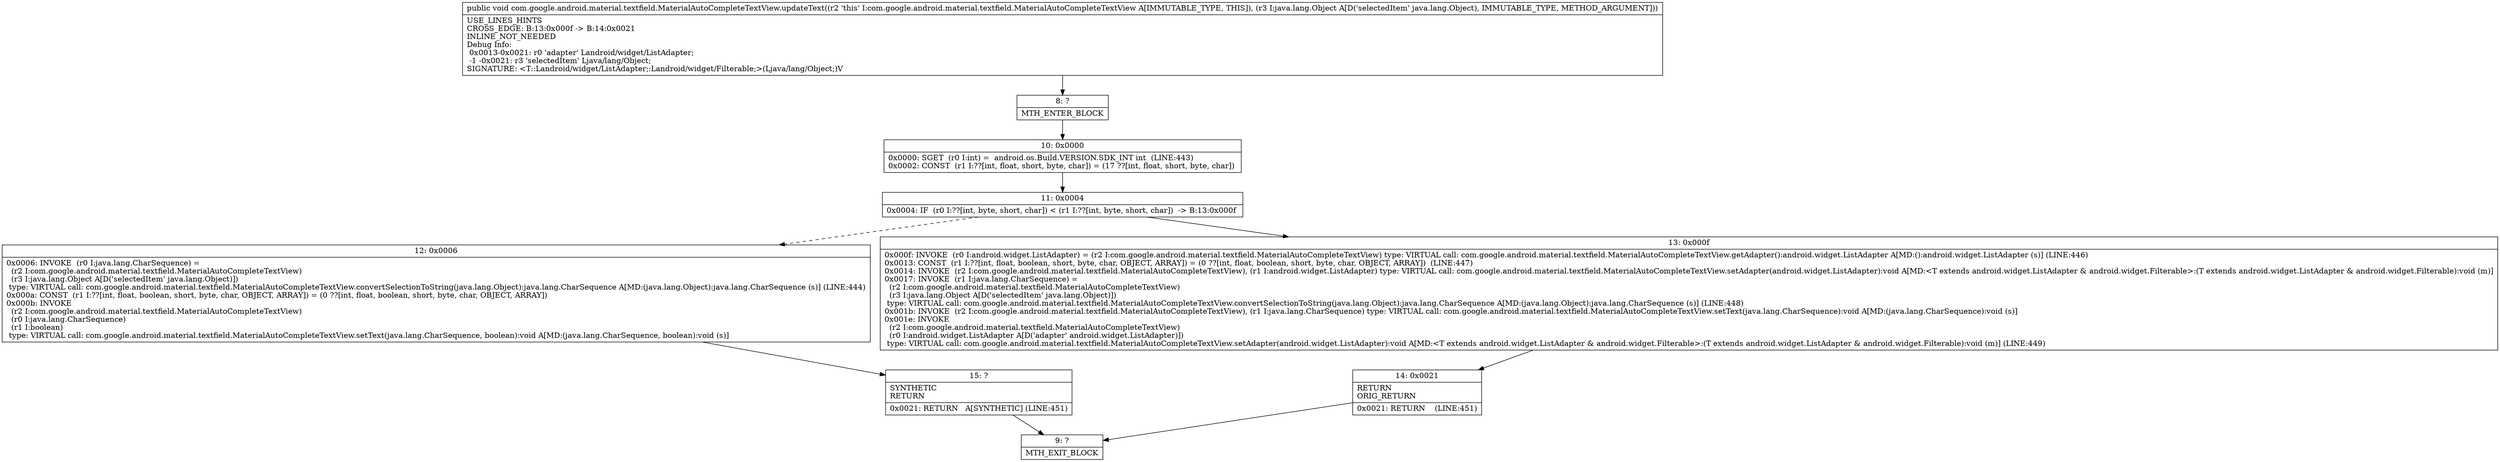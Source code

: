 digraph "CFG forcom.google.android.material.textfield.MaterialAutoCompleteTextView.updateText(Ljava\/lang\/Object;)V" {
Node_8 [shape=record,label="{8\:\ ?|MTH_ENTER_BLOCK\l}"];
Node_10 [shape=record,label="{10\:\ 0x0000|0x0000: SGET  (r0 I:int) =  android.os.Build.VERSION.SDK_INT int  (LINE:443)\l0x0002: CONST  (r1 I:??[int, float, short, byte, char]) = (17 ??[int, float, short, byte, char]) \l}"];
Node_11 [shape=record,label="{11\:\ 0x0004|0x0004: IF  (r0 I:??[int, byte, short, char]) \< (r1 I:??[int, byte, short, char])  \-\> B:13:0x000f \l}"];
Node_12 [shape=record,label="{12\:\ 0x0006|0x0006: INVOKE  (r0 I:java.lang.CharSequence) = \l  (r2 I:com.google.android.material.textfield.MaterialAutoCompleteTextView)\l  (r3 I:java.lang.Object A[D('selectedItem' java.lang.Object)])\l type: VIRTUAL call: com.google.android.material.textfield.MaterialAutoCompleteTextView.convertSelectionToString(java.lang.Object):java.lang.CharSequence A[MD:(java.lang.Object):java.lang.CharSequence (s)] (LINE:444)\l0x000a: CONST  (r1 I:??[int, float, boolean, short, byte, char, OBJECT, ARRAY]) = (0 ??[int, float, boolean, short, byte, char, OBJECT, ARRAY]) \l0x000b: INVOKE  \l  (r2 I:com.google.android.material.textfield.MaterialAutoCompleteTextView)\l  (r0 I:java.lang.CharSequence)\l  (r1 I:boolean)\l type: VIRTUAL call: com.google.android.material.textfield.MaterialAutoCompleteTextView.setText(java.lang.CharSequence, boolean):void A[MD:(java.lang.CharSequence, boolean):void (s)]\l}"];
Node_15 [shape=record,label="{15\:\ ?|SYNTHETIC\lRETURN\l|0x0021: RETURN   A[SYNTHETIC] (LINE:451)\l}"];
Node_9 [shape=record,label="{9\:\ ?|MTH_EXIT_BLOCK\l}"];
Node_13 [shape=record,label="{13\:\ 0x000f|0x000f: INVOKE  (r0 I:android.widget.ListAdapter) = (r2 I:com.google.android.material.textfield.MaterialAutoCompleteTextView) type: VIRTUAL call: com.google.android.material.textfield.MaterialAutoCompleteTextView.getAdapter():android.widget.ListAdapter A[MD:():android.widget.ListAdapter (s)] (LINE:446)\l0x0013: CONST  (r1 I:??[int, float, boolean, short, byte, char, OBJECT, ARRAY]) = (0 ??[int, float, boolean, short, byte, char, OBJECT, ARRAY])  (LINE:447)\l0x0014: INVOKE  (r2 I:com.google.android.material.textfield.MaterialAutoCompleteTextView), (r1 I:android.widget.ListAdapter) type: VIRTUAL call: com.google.android.material.textfield.MaterialAutoCompleteTextView.setAdapter(android.widget.ListAdapter):void A[MD:\<T extends android.widget.ListAdapter & android.widget.Filterable\>:(T extends android.widget.ListAdapter & android.widget.Filterable):void (m)]\l0x0017: INVOKE  (r1 I:java.lang.CharSequence) = \l  (r2 I:com.google.android.material.textfield.MaterialAutoCompleteTextView)\l  (r3 I:java.lang.Object A[D('selectedItem' java.lang.Object)])\l type: VIRTUAL call: com.google.android.material.textfield.MaterialAutoCompleteTextView.convertSelectionToString(java.lang.Object):java.lang.CharSequence A[MD:(java.lang.Object):java.lang.CharSequence (s)] (LINE:448)\l0x001b: INVOKE  (r2 I:com.google.android.material.textfield.MaterialAutoCompleteTextView), (r1 I:java.lang.CharSequence) type: VIRTUAL call: com.google.android.material.textfield.MaterialAutoCompleteTextView.setText(java.lang.CharSequence):void A[MD:(java.lang.CharSequence):void (s)]\l0x001e: INVOKE  \l  (r2 I:com.google.android.material.textfield.MaterialAutoCompleteTextView)\l  (r0 I:android.widget.ListAdapter A[D('adapter' android.widget.ListAdapter)])\l type: VIRTUAL call: com.google.android.material.textfield.MaterialAutoCompleteTextView.setAdapter(android.widget.ListAdapter):void A[MD:\<T extends android.widget.ListAdapter & android.widget.Filterable\>:(T extends android.widget.ListAdapter & android.widget.Filterable):void (m)] (LINE:449)\l}"];
Node_14 [shape=record,label="{14\:\ 0x0021|RETURN\lORIG_RETURN\l|0x0021: RETURN    (LINE:451)\l}"];
MethodNode[shape=record,label="{public void com.google.android.material.textfield.MaterialAutoCompleteTextView.updateText((r2 'this' I:com.google.android.material.textfield.MaterialAutoCompleteTextView A[IMMUTABLE_TYPE, THIS]), (r3 I:java.lang.Object A[D('selectedItem' java.lang.Object), IMMUTABLE_TYPE, METHOD_ARGUMENT]))  | USE_LINES_HINTS\lCROSS_EDGE: B:13:0x000f \-\> B:14:0x0021\lINLINE_NOT_NEEDED\lDebug Info:\l  0x0013\-0x0021: r0 'adapter' Landroid\/widget\/ListAdapter;\l  \-1 \-0x0021: r3 'selectedItem' Ljava\/lang\/Object;\lSIGNATURE: \<T::Landroid\/widget\/ListAdapter;:Landroid\/widget\/Filterable;\>(Ljava\/lang\/Object;)V\l}"];
MethodNode -> Node_8;Node_8 -> Node_10;
Node_10 -> Node_11;
Node_11 -> Node_12[style=dashed];
Node_11 -> Node_13;
Node_12 -> Node_15;
Node_15 -> Node_9;
Node_13 -> Node_14;
Node_14 -> Node_9;
}

